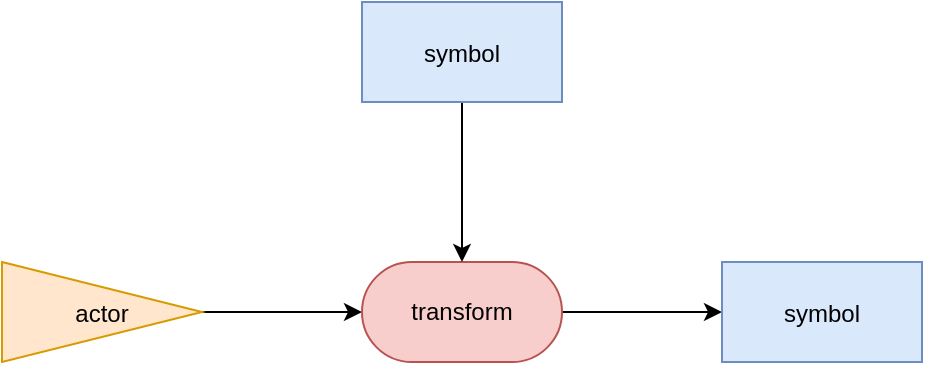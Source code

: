 <mxfile version="27.1.6">
  <diagram name="Page-1" id="80ahrX5ptSfHO6c14ZAz">
    <mxGraphModel dx="786" dy="471" grid="1" gridSize="10" guides="1" tooltips="1" connect="1" arrows="1" fold="1" page="1" pageScale="1" pageWidth="1654" pageHeight="1169" math="0" shadow="0">
      <root>
        <mxCell id="0" />
        <mxCell id="1" parent="0" />
        <mxCell id="Ff9A8-2n2ttP4a937BaI-1" style="edgeStyle=orthogonalEdgeStyle;rounded=0;orthogonalLoop=1;jettySize=auto;html=1;entryX=0;entryY=0.5;entryDx=0;entryDy=0;" edge="1" source="Ff9A8-2n2ttP4a937BaI-2" target="Ff9A8-2n2ttP4a937BaI-7" parent="1">
          <mxGeometry relative="1" as="geometry" />
        </mxCell>
        <mxCell id="Ff9A8-2n2ttP4a937BaI-2" value="actor" style="triangle;fillColor=#ffe6cc;strokeColor=#d79b00;" name="actor" vertex="1" parent="1" tooltip="⚠️ Node not part of any valid pattern.">
          <mxGeometry x="180" y="290" width="100" height="50" as="geometry" />
        </mxCell>
        <mxCell id="Ff9A8-2n2ttP4a937BaI-11" style="edgeStyle=orthogonalEdgeStyle;rounded=0;orthogonalLoop=1;jettySize=auto;html=1;exitX=1;exitY=0.5;exitDx=0;exitDy=0;entryX=0;entryY=0.5;entryDx=0;entryDy=0;" edge="1" parent="1" source="Ff9A8-2n2ttP4a937BaI-7" target="Ff9A8-2n2ttP4a937BaI-10">
          <mxGeometry relative="1" as="geometry" />
        </mxCell>
        <UserObject label="transform" tooltip="embed" id="Ff9A8-2n2ttP4a937BaI-7">
          <mxCell style="rounded=1;whiteSpace=wrap;html=1;arcSize=50;fillColor=#f8cecc;strokeColor=#b85450;" name="transform" vertex="1" parent="1">
            <mxGeometry x="360" y="290" width="100" height="50" as="geometry" />
          </mxCell>
        </UserObject>
        <mxCell id="Ff9A8-2n2ttP4a937BaI-9" style="edgeStyle=orthogonalEdgeStyle;rounded=0;orthogonalLoop=1;jettySize=auto;html=1;entryX=0.5;entryY=0;entryDx=0;entryDy=0;" edge="1" parent="1" source="Ff9A8-2n2ttP4a937BaI-8" target="Ff9A8-2n2ttP4a937BaI-7">
          <mxGeometry relative="1" as="geometry" />
        </mxCell>
        <UserObject label="symbol" tooltip="label&#xa;trace&#xa;(text)" id="Ff9A8-2n2ttP4a937BaI-8">
          <mxCell style="rectangle;fillColor=#dae8fc;strokeColor=#6c8ebf;" name="symbol" vertex="1" parent="1">
            <mxGeometry x="360" y="160" width="100" height="50" as="geometry" />
          </mxCell>
        </UserObject>
        <UserObject label="symbol" tooltip="label&#xa;trace&#xa;(text)" id="Ff9A8-2n2ttP4a937BaI-10">
          <mxCell style="rectangle;fillColor=#dae8fc;strokeColor=#6c8ebf;" name="symbol" vertex="1" parent="1">
            <mxGeometry x="540" y="290" width="100" height="50" as="geometry" />
          </mxCell>
        </UserObject>
      </root>
    </mxGraphModel>
  </diagram>
</mxfile>
